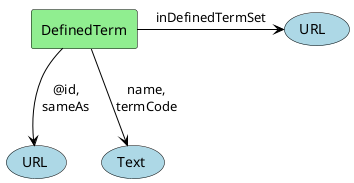 @startuml

' example 6 June 2020 Y. Coene schema.org representation
' https://github.com/ESIPFed/science-on-schema.org/blob/master/guides/Dataset.md

!define Class agent
!define Property usecase

skinparam Property {
BackgroundColor LightBlue
BorderColor Black
  ArrowColor Black
  linetype Ortho
}

skinparam Class {
BackgroundColor LightGreen
BorderColor Black
ArrowColor Black
linetype Ortho
}

' Class Dataset
Class DefinedTerm

' Dataset -right-> DefinedTerm : "keywords"


DefinedTerm --> (URL) : "@id,\nsameAs"
DefinedTerm --> (Text) : "name,\ntermCode"
DefinedTerm -right-> (URL ) : "inDefinedTermSet"



@enduml